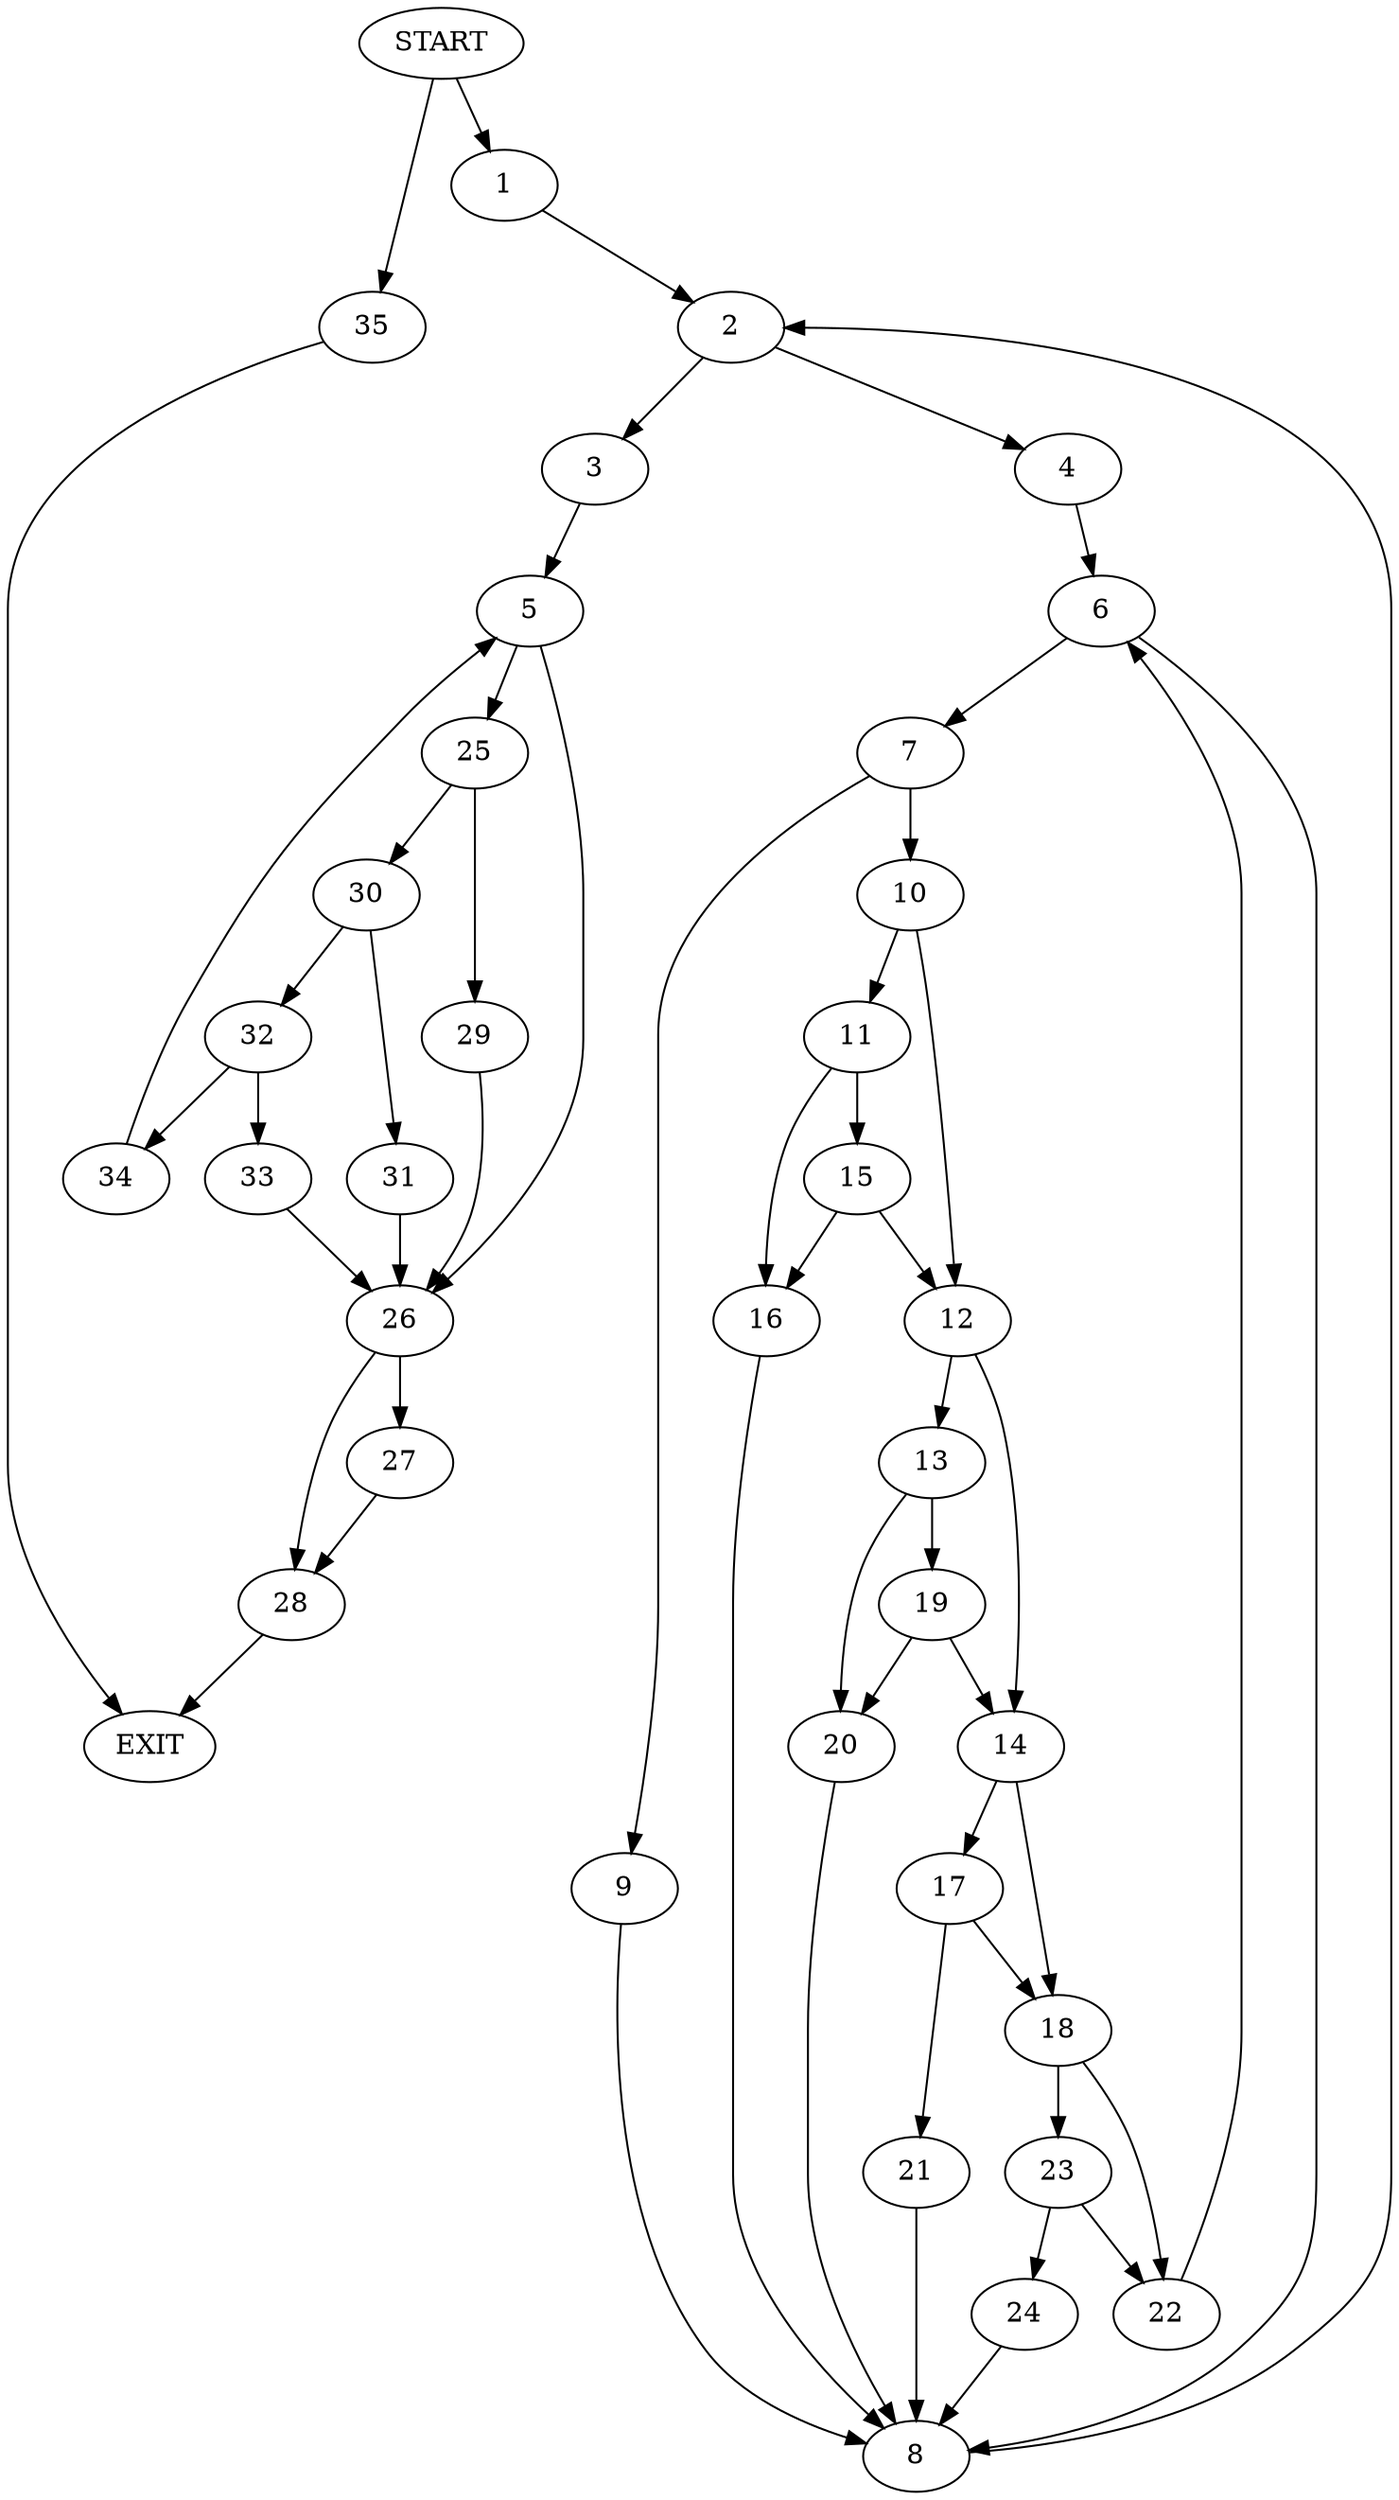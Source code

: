 digraph {
0 [label="START"]
36 [label="EXIT"]
0 -> 1
1 -> 2
2 -> 3
2 -> 4
3 -> 5
4 -> 6
6 -> 7
6 -> 8
7 -> 9
7 -> 10
8 -> 2
10 -> 11
10 -> 12
9 -> 8
12 -> 13
12 -> 14
11 -> 15
11 -> 16
15 -> 12
15 -> 16
16 -> 8
14 -> 17
14 -> 18
13 -> 19
13 -> 20
19 -> 14
19 -> 20
20 -> 8
17 -> 21
17 -> 18
18 -> 22
18 -> 23
21 -> 8
23 -> 22
23 -> 24
22 -> 6
24 -> 8
5 -> 25
5 -> 26
26 -> 27
26 -> 28
25 -> 29
25 -> 30
29 -> 26
30 -> 31
30 -> 32
31 -> 26
32 -> 33
32 -> 34
34 -> 5
33 -> 26
28 -> 36
27 -> 28
0 -> 35
35 -> 36
}
